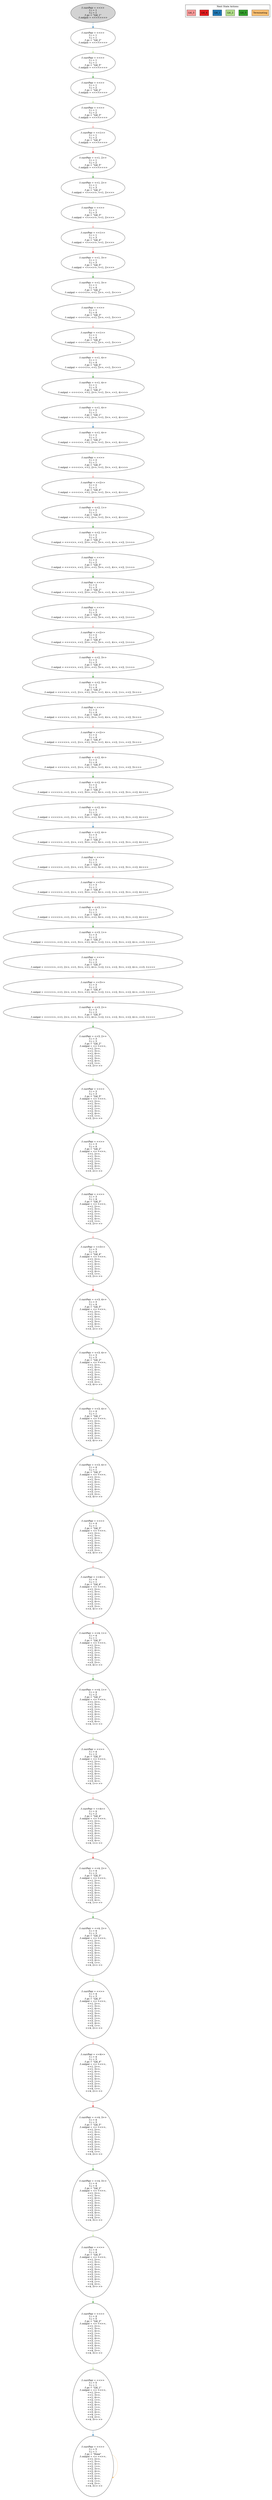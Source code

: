 strict digraph DiskGraph {
edge [colorscheme="paired12"]
nodesep=0.35;
subgraph cluster_graph {
color="white";
-5807253095998689451 [label="/\\ currPair = <<>>\n/\\ i = 1\n/\\ j = 1\n/\\ pc = \"Lbl_1\"\n/\\ output = <<<<>>>>",style = filled]
-5807253095998689451 -> 6355605733863256280 [label="",color="2",fontcolor="2"];
6355605733863256280 [label="/\\ currPair = <<>>\n/\\ i = 1\n/\\ j = 1\n/\\ pc = \"Lbl_2\"\n/\\ output = <<<<>>>>"];
6355605733863256280 -> 8820581430616921159 [label="",color="3",fontcolor="3"];
8820581430616921159 [label="/\\ currPair = <<>>\n/\\ i = 1\n/\\ j = 1\n/\\ pc = \"Lbl_5\"\n/\\ output = <<<<>>>>"];
8820581430616921159 -> -7264307414667516749 [label="",color="4",fontcolor="4"];
-7264307414667516749 [label="/\\ currPair = <<>>\n/\\ i = 1\n/\\ j = 2\n/\\ pc = \"Lbl_2\"\n/\\ output = <<<<>>>>"];
-7264307414667516749 -> 501195105372096183 [label="",color="3",fontcolor="3"];
501195105372096183 [label="/\\ currPair = <<>>\n/\\ i = 1\n/\\ j = 2\n/\\ pc = \"Lbl_3\"\n/\\ output = <<<<>>>>"];
501195105372096183 -> -285256304052712048 [label="",color="5",fontcolor="5"];
-285256304052712048 [label="/\\ currPair = <<1>>\n/\\ i = 1\n/\\ j = 2\n/\\ pc = \"Lbl_4\"\n/\\ output = <<<<>>>>"];
-285256304052712048 -> -673882834005580200 [label="",color="6",fontcolor="6"];
-673882834005580200 [label="/\\ currPair = <<1, 2>>\n/\\ i = 1\n/\\ j = 2\n/\\ pc = \"Lbl_5\"\n/\\ output = <<<<>>>>"];
-673882834005580200 -> -3318211220625171546 [label="",color="4",fontcolor="4"];
-3318211220625171546 [label="/\\ currPair = <<1, 2>>\n/\\ i = 1\n/\\ j = 3\n/\\ pc = \"Lbl_2\"\n/\\ output = <<<<>>, <<1, 2>>>>"];
-3318211220625171546 -> -2004074356391606224 [label="",color="3",fontcolor="3"];
-2004074356391606224 [label="/\\ currPair = <<>>\n/\\ i = 1\n/\\ j = 3\n/\\ pc = \"Lbl_3\"\n/\\ output = <<<<>>, <<1, 2>>>>"];
-2004074356391606224 -> 6904421584789655180 [label="",color="5",fontcolor="5"];
6904421584789655180 [label="/\\ currPair = <<1>>\n/\\ i = 1\n/\\ j = 3\n/\\ pc = \"Lbl_4\"\n/\\ output = <<<<>>, <<1, 2>>>>"];
6904421584789655180 -> 8215006822201260306 [label="",color="6",fontcolor="6"];
8215006822201260306 [label="/\\ currPair = <<1, 3>>\n/\\ i = 1\n/\\ j = 3\n/\\ pc = \"Lbl_5\"\n/\\ output = <<<<>>, <<1, 2>>>>"];
8215006822201260306 -> -2799645971070913405 [label="",color="4",fontcolor="4"];
-2799645971070913405 [label="/\\ currPair = <<1, 3>>\n/\\ i = 1\n/\\ j = 4\n/\\ pc = \"Lbl_2\"\n/\\ output = <<<<>>, <<1, 2>>, <<1, 3>>>>"];
-2799645971070913405 -> -1341651779765587317 [label="",color="3",fontcolor="3"];
-1341651779765587317 [label="/\\ currPair = <<>>\n/\\ i = 1\n/\\ j = 4\n/\\ pc = \"Lbl_3\"\n/\\ output = <<<<>>, <<1, 2>>, <<1, 3>>>>"];
-1341651779765587317 -> 8790253038500440983 [label="",color="5",fontcolor="5"];
8790253038500440983 [label="/\\ currPair = <<1>>\n/\\ i = 1\n/\\ j = 4\n/\\ pc = \"Lbl_4\"\n/\\ output = <<<<>>, <<1, 2>>, <<1, 3>>>>"];
8790253038500440983 -> -3263143452238530550 [label="",color="6",fontcolor="6"];
-3263143452238530550 [label="/\\ currPair = <<1, 4>>\n/\\ i = 1\n/\\ j = 4\n/\\ pc = \"Lbl_5\"\n/\\ output = <<<<>>, <<1, 2>>, <<1, 3>>>>"];
-3263143452238530550 -> 2397069693957945150 [label="",color="4",fontcolor="4"];
2397069693957945150 [label="/\\ currPair = <<1, 4>>\n/\\ i = 1\n/\\ j = 5\n/\\ pc = \"Lbl_2\"\n/\\ output = <<<<>>, <<1, 2>>, <<1, 3>>, <<1, 4>>>>"];
2397069693957945150 -> -2719548808370765137 [label="",color="3",fontcolor="3"];
-2719548808370765137 [label="/\\ currPair = <<1, 4>>\n/\\ i = 2\n/\\ j = 1\n/\\ pc = \"Lbl_1\"\n/\\ output = <<<<>>, <<1, 2>>, <<1, 3>>, <<1, 4>>>>"];
-2719548808370765137 -> 205484278243616784 [label="",color="2",fontcolor="2"];
205484278243616784 [label="/\\ currPair = <<1, 4>>\n/\\ i = 2\n/\\ j = 1\n/\\ pc = \"Lbl_2\"\n/\\ output = <<<<>>, <<1, 2>>, <<1, 3>>, <<1, 4>>>>"];
205484278243616784 -> -4872325202655553244 [label="",color="3",fontcolor="3"];
-4872325202655553244 [label="/\\ currPair = <<>>\n/\\ i = 2\n/\\ j = 1\n/\\ pc = \"Lbl_3\"\n/\\ output = <<<<>>, <<1, 2>>, <<1, 3>>, <<1, 4>>>>"];
-4872325202655553244 -> 5669732651812609166 [label="",color="5",fontcolor="5"];
5669732651812609166 [label="/\\ currPair = <<2>>\n/\\ i = 2\n/\\ j = 1\n/\\ pc = \"Lbl_4\"\n/\\ output = <<<<>>, <<1, 2>>, <<1, 3>>, <<1, 4>>>>"];
5669732651812609166 -> -8155893088916228628 [label="",color="6",fontcolor="6"];
-8155893088916228628 [label="/\\ currPair = <<2, 1>>\n/\\ i = 2\n/\\ j = 1\n/\\ pc = \"Lbl_5\"\n/\\ output = <<<<>>, <<1, 2>>, <<1, 3>>, <<1, 4>>>>"];
-8155893088916228628 -> -2080128748642459660 [label="",color="4",fontcolor="4"];
-2080128748642459660 [label="/\\ currPair = <<2, 1>>\n/\\ i = 2\n/\\ j = 2\n/\\ pc = \"Lbl_2\"\n/\\ output = <<<<>>, <<1, 2>>, <<1, 3>>, <<1, 4>>, <<2, 1>>>>"];
-2080128748642459660 -> -8392141086941477070 [label="",color="3",fontcolor="3"];
-8392141086941477070 [label="/\\ currPair = <<>>\n/\\ i = 2\n/\\ j = 2\n/\\ pc = \"Lbl_5\"\n/\\ output = <<<<>>, <<1, 2>>, <<1, 3>>, <<1, 4>>, <<2, 1>>>>"];
-8392141086941477070 -> -5831213184955982042 [label="",color="4",fontcolor="4"];
-5831213184955982042 [label="/\\ currPair = <<>>\n/\\ i = 2\n/\\ j = 3\n/\\ pc = \"Lbl_2\"\n/\\ output = <<<<>>, <<1, 2>>, <<1, 3>>, <<1, 4>>, <<2, 1>>>>"];
-5831213184955982042 -> 1273257977147670958 [label="",color="3",fontcolor="3"];
1273257977147670958 [label="/\\ currPair = <<>>\n/\\ i = 2\n/\\ j = 3\n/\\ pc = \"Lbl_3\"\n/\\ output = <<<<>>, <<1, 2>>, <<1, 3>>, <<1, 4>>, <<2, 1>>>>"];
1273257977147670958 -> -1187508164032772252 [label="",color="5",fontcolor="5"];
-1187508164032772252 [label="/\\ currPair = <<2>>\n/\\ i = 2\n/\\ j = 3\n/\\ pc = \"Lbl_4\"\n/\\ output = <<<<>>, <<1, 2>>, <<1, 3>>, <<1, 4>>, <<2, 1>>>>"];
-1187508164032772252 -> 8650867229641064969 [label="",color="6",fontcolor="6"];
8650867229641064969 [label="/\\ currPair = <<2, 3>>\n/\\ i = 2\n/\\ j = 3\n/\\ pc = \"Lbl_5\"\n/\\ output = <<<<>>, <<1, 2>>, <<1, 3>>, <<1, 4>>, <<2, 1>>>>"];
8650867229641064969 -> -6066993253248451938 [label="",color="4",fontcolor="4"];
-6066993253248451938 [label="/\\ currPair = <<2, 3>>\n/\\ i = 2\n/\\ j = 4\n/\\ pc = \"Lbl_2\"\n/\\ output = <<<<>>, <<1, 2>>, <<1, 3>>, <<1, 4>>, <<2, 1>>, <<2, 3>>>>"];
-6066993253248451938 -> -6142222432422959276 [label="",color="3",fontcolor="3"];
-6142222432422959276 [label="/\\ currPair = <<>>\n/\\ i = 2\n/\\ j = 4\n/\\ pc = \"Lbl_3\"\n/\\ output = <<<<>>, <<1, 2>>, <<1, 3>>, <<1, 4>>, <<2, 1>>, <<2, 3>>>>"];
-6142222432422959276 -> 2605958408909653528 [label="",color="5",fontcolor="5"];
2605958408909653528 [label="/\\ currPair = <<2>>\n/\\ i = 2\n/\\ j = 4\n/\\ pc = \"Lbl_4\"\n/\\ output = <<<<>>, <<1, 2>>, <<1, 3>>, <<1, 4>>, <<2, 1>>, <<2, 3>>>>"];
2605958408909653528 -> 7534102030762827147 [label="",color="6",fontcolor="6"];
7534102030762827147 [label="/\\ currPair = <<2, 4>>\n/\\ i = 2\n/\\ j = 4\n/\\ pc = \"Lbl_5\"\n/\\ output = <<<<>>, <<1, 2>>, <<1, 3>>, <<1, 4>>, <<2, 1>>, <<2, 3>>>>"];
7534102030762827147 -> -7404792193646723744 [label="",color="4",fontcolor="4"];
-7404792193646723744 [label="/\\ currPair = <<2, 4>>\n/\\ i = 2\n/\\ j = 5\n/\\ pc = \"Lbl_2\"\n/\\ output = <<<<>>, <<1, 2>>, <<1, 3>>, <<1, 4>>, <<2, 1>>, <<2, 3>>, <<2, 4>>>>"];
-7404792193646723744 -> -144945057035946492 [label="",color="3",fontcolor="3"];
-144945057035946492 [label="/\\ currPair = <<2, 4>>\n/\\ i = 3\n/\\ j = 1\n/\\ pc = \"Lbl_1\"\n/\\ output = <<<<>>, <<1, 2>>, <<1, 3>>, <<1, 4>>, <<2, 1>>, <<2, 3>>, <<2, 4>>>>"];
-144945057035946492 -> -4075880242573860214 [label="",color="2",fontcolor="2"];
-4075880242573860214 [label="/\\ currPair = <<2, 4>>\n/\\ i = 3\n/\\ j = 1\n/\\ pc = \"Lbl_2\"\n/\\ output = <<<<>>, <<1, 2>>, <<1, 3>>, <<1, 4>>, <<2, 1>>, <<2, 3>>, <<2, 4>>>>"];
-4075880242573860214 -> 4458199719616398114 [label="",color="3",fontcolor="3"];
4458199719616398114 [label="/\\ currPair = <<>>\n/\\ i = 3\n/\\ j = 1\n/\\ pc = \"Lbl_3\"\n/\\ output = <<<<>>, <<1, 2>>, <<1, 3>>, <<1, 4>>, <<2, 1>>, <<2, 3>>, <<2, 4>>>>"];
4458199719616398114 -> 1569660404039199096 [label="",color="5",fontcolor="5"];
1569660404039199096 [label="/\\ currPair = <<3>>\n/\\ i = 3\n/\\ j = 1\n/\\ pc = \"Lbl_4\"\n/\\ output = <<<<>>, <<1, 2>>, <<1, 3>>, <<1, 4>>, <<2, 1>>, <<2, 3>>, <<2, 4>>>>"];
1569660404039199096 -> 9222687369190272055 [label="",color="6",fontcolor="6"];
9222687369190272055 [label="/\\ currPair = <<3, 1>>\n/\\ i = 3\n/\\ j = 1\n/\\ pc = \"Lbl_5\"\n/\\ output = <<<<>>, <<1, 2>>, <<1, 3>>, <<1, 4>>, <<2, 1>>, <<2, 3>>, <<2, 4>>>>"];
9222687369190272055 -> -2869066877600995339 [label="",color="4",fontcolor="4"];
-2869066877600995339 [label="/\\ currPair = <<3, 1>>\n/\\ i = 3\n/\\ j = 2\n/\\ pc = \"Lbl_2\"\n/\\ output = <<<<>>, <<1, 2>>, <<1, 3>>, <<1, 4>>, <<2, 1>>, <<2, 3>>, <<2, 4>>, <<3, 1>>>>"];
-2869066877600995339 -> -7128153888946448863 [label="",color="3",fontcolor="3"];
-7128153888946448863 [label="/\\ currPair = <<>>\n/\\ i = 3\n/\\ j = 2\n/\\ pc = \"Lbl_3\"\n/\\ output = <<<<>>, <<1, 2>>, <<1, 3>>, <<1, 4>>, <<2, 1>>, <<2, 3>>, <<2, 4>>, <<3, 1>>>>"];
-7128153888946448863 -> -4101822496458338563 [label="",color="5",fontcolor="5"];
-4101822496458338563 [label="/\\ currPair = <<3>>\n/\\ i = 3\n/\\ j = 2\n/\\ pc = \"Lbl_4\"\n/\\ output = <<<<>>, <<1, 2>>, <<1, 3>>, <<1, 4>>, <<2, 1>>, <<2, 3>>, <<2, 4>>, <<3, 1>>>>"];
-4101822496458338563 -> -2184526061567948717 [label="",color="6",fontcolor="6"];
-2184526061567948717 [label="/\\ currPair = <<3, 2>>\n/\\ i = 3\n/\\ j = 2\n/\\ pc = \"Lbl_5\"\n/\\ output = <<<<>>, <<1, 2>>, <<1, 3>>, <<1, 4>>, <<2, 1>>, <<2, 3>>, <<2, 4>>, <<3, 1>>>>"];
-2184526061567948717 -> 5734875748416050557 [label="",color="4",fontcolor="4"];
5734875748416050557 [label="/\\ currPair = <<3, 2>>\n/\\ i = 3\n/\\ j = 3\n/\\ pc = \"Lbl_2\"\n/\\ output = << <<>>,\n   <<1, 2>>,\n   <<1, 3>>,\n   <<1, 4>>,\n   <<2, 1>>,\n   <<2, 3>>,\n   <<2, 4>>,\n   <<3, 1>>,\n   <<3, 2>> >>"];
5734875748416050557 -> -3683196604476643073 [label="",color="3",fontcolor="3"];
-3683196604476643073 [label="/\\ currPair = <<>>\n/\\ i = 3\n/\\ j = 3\n/\\ pc = \"Lbl_5\"\n/\\ output = << <<>>,\n   <<1, 2>>,\n   <<1, 3>>,\n   <<1, 4>>,\n   <<2, 1>>,\n   <<2, 3>>,\n   <<2, 4>>,\n   <<3, 1>>,\n   <<3, 2>> >>"];
-3683196604476643073 -> -2832980651547066115 [label="",color="4",fontcolor="4"];
-2832980651547066115 [label="/\\ currPair = <<>>\n/\\ i = 3\n/\\ j = 4\n/\\ pc = \"Lbl_2\"\n/\\ output = << <<>>,\n   <<1, 2>>,\n   <<1, 3>>,\n   <<1, 4>>,\n   <<2, 1>>,\n   <<2, 3>>,\n   <<2, 4>>,\n   <<3, 1>>,\n   <<3, 2>> >>"];
-2832980651547066115 -> 5709101240195990415 [label="",color="3",fontcolor="3"];
5709101240195990415 [label="/\\ currPair = <<>>\n/\\ i = 3\n/\\ j = 4\n/\\ pc = \"Lbl_3\"\n/\\ output = << <<>>,\n   <<1, 2>>,\n   <<1, 3>>,\n   <<1, 4>>,\n   <<2, 1>>,\n   <<2, 3>>,\n   <<2, 4>>,\n   <<3, 1>>,\n   <<3, 2>> >>"];
5709101240195990415 -> -994793882437516938 [label="",color="5",fontcolor="5"];
-994793882437516938 [label="/\\ currPair = <<3>>\n/\\ i = 3\n/\\ j = 4\n/\\ pc = \"Lbl_4\"\n/\\ output = << <<>>,\n   <<1, 2>>,\n   <<1, 3>>,\n   <<1, 4>>,\n   <<2, 1>>,\n   <<2, 3>>,\n   <<2, 4>>,\n   <<3, 1>>,\n   <<3, 2>> >>"];
-994793882437516938 -> -1954010812015092752 [label="",color="6",fontcolor="6"];
-1954010812015092752 [label="/\\ currPair = <<3, 4>>\n/\\ i = 3\n/\\ j = 4\n/\\ pc = \"Lbl_5\"\n/\\ output = << <<>>,\n   <<1, 2>>,\n   <<1, 3>>,\n   <<1, 4>>,\n   <<2, 1>>,\n   <<2, 3>>,\n   <<2, 4>>,\n   <<3, 1>>,\n   <<3, 2>> >>"];
-1954010812015092752 -> 8807725411599158284 [label="",color="4",fontcolor="4"];
8807725411599158284 [label="/\\ currPair = <<3, 4>>\n/\\ i = 3\n/\\ j = 5\n/\\ pc = \"Lbl_2\"\n/\\ output = << <<>>,\n   <<1, 2>>,\n   <<1, 3>>,\n   <<1, 4>>,\n   <<2, 1>>,\n   <<2, 3>>,\n   <<2, 4>>,\n   <<3, 1>>,\n   <<3, 2>>,\n   <<3, 4>> >>"];
8807725411599158284 -> 7203271099152571995 [label="",color="3",fontcolor="3"];
7203271099152571995 [label="/\\ currPair = <<3, 4>>\n/\\ i = 4\n/\\ j = 1\n/\\ pc = \"Lbl_1\"\n/\\ output = << <<>>,\n   <<1, 2>>,\n   <<1, 3>>,\n   <<1, 4>>,\n   <<2, 1>>,\n   <<2, 3>>,\n   <<2, 4>>,\n   <<3, 1>>,\n   <<3, 2>>,\n   <<3, 4>> >>"];
7203271099152571995 -> 2938898680364711631 [label="",color="2",fontcolor="2"];
2938898680364711631 [label="/\\ currPair = <<3, 4>>\n/\\ i = 4\n/\\ j = 1\n/\\ pc = \"Lbl_2\"\n/\\ output = << <<>>,\n   <<1, 2>>,\n   <<1, 3>>,\n   <<1, 4>>,\n   <<2, 1>>,\n   <<2, 3>>,\n   <<2, 4>>,\n   <<3, 1>>,\n   <<3, 2>>,\n   <<3, 4>> >>"];
2938898680364711631 -> 3124103564847440136 [label="",color="3",fontcolor="3"];
3124103564847440136 [label="/\\ currPair = <<>>\n/\\ i = 4\n/\\ j = 1\n/\\ pc = \"Lbl_3\"\n/\\ output = << <<>>,\n   <<1, 2>>,\n   <<1, 3>>,\n   <<1, 4>>,\n   <<2, 1>>,\n   <<2, 3>>,\n   <<2, 4>>,\n   <<3, 1>>,\n   <<3, 2>>,\n   <<3, 4>> >>"];
3124103564847440136 -> -718626177831290278 [label="",color="5",fontcolor="5"];
-718626177831290278 [label="/\\ currPair = <<4>>\n/\\ i = 4\n/\\ j = 1\n/\\ pc = \"Lbl_4\"\n/\\ output = << <<>>,\n   <<1, 2>>,\n   <<1, 3>>,\n   <<1, 4>>,\n   <<2, 1>>,\n   <<2, 3>>,\n   <<2, 4>>,\n   <<3, 1>>,\n   <<3, 2>>,\n   <<3, 4>> >>"];
-718626177831290278 -> 3778647393562966966 [label="",color="6",fontcolor="6"];
3778647393562966966 [label="/\\ currPair = <<4, 1>>\n/\\ i = 4\n/\\ j = 1\n/\\ pc = \"Lbl_5\"\n/\\ output = << <<>>,\n   <<1, 2>>,\n   <<1, 3>>,\n   <<1, 4>>,\n   <<2, 1>>,\n   <<2, 3>>,\n   <<2, 4>>,\n   <<3, 1>>,\n   <<3, 2>>,\n   <<3, 4>> >>"];
3778647393562966966 -> -9139135786963054257 [label="",color="4",fontcolor="4"];
-9139135786963054257 [label="/\\ currPair = <<4, 1>>\n/\\ i = 4\n/\\ j = 2\n/\\ pc = \"Lbl_2\"\n/\\ output = << <<>>,\n   <<1, 2>>,\n   <<1, 3>>,\n   <<1, 4>>,\n   <<2, 1>>,\n   <<2, 3>>,\n   <<2, 4>>,\n   <<3, 1>>,\n   <<3, 2>>,\n   <<3, 4>>,\n   <<4, 1>> >>"];
-9139135786963054257 -> 2306386012421407755 [label="",color="3",fontcolor="3"];
2306386012421407755 [label="/\\ currPair = <<>>\n/\\ i = 4\n/\\ j = 2\n/\\ pc = \"Lbl_3\"\n/\\ output = << <<>>,\n   <<1, 2>>,\n   <<1, 3>>,\n   <<1, 4>>,\n   <<2, 1>>,\n   <<2, 3>>,\n   <<2, 4>>,\n   <<3, 1>>,\n   <<3, 2>>,\n   <<3, 4>>,\n   <<4, 1>> >>"];
2306386012421407755 -> -5401801206093047948 [label="",color="5",fontcolor="5"];
-5401801206093047948 [label="/\\ currPair = <<4>>\n/\\ i = 4\n/\\ j = 2\n/\\ pc = \"Lbl_4\"\n/\\ output = << <<>>,\n   <<1, 2>>,\n   <<1, 3>>,\n   <<1, 4>>,\n   <<2, 1>>,\n   <<2, 3>>,\n   <<2, 4>>,\n   <<3, 1>>,\n   <<3, 2>>,\n   <<3, 4>>,\n   <<4, 1>> >>"];
-5401801206093047948 -> -2993569119626907575 [label="",color="6",fontcolor="6"];
-2993569119626907575 [label="/\\ currPair = <<4, 2>>\n/\\ i = 4\n/\\ j = 2\n/\\ pc = \"Lbl_5\"\n/\\ output = << <<>>,\n   <<1, 2>>,\n   <<1, 3>>,\n   <<1, 4>>,\n   <<2, 1>>,\n   <<2, 3>>,\n   <<2, 4>>,\n   <<3, 1>>,\n   <<3, 2>>,\n   <<3, 4>>,\n   <<4, 1>> >>"];
-2993569119626907575 -> 2706687837622669233 [label="",color="4",fontcolor="4"];
2706687837622669233 [label="/\\ currPair = <<4, 2>>\n/\\ i = 4\n/\\ j = 3\n/\\ pc = \"Lbl_2\"\n/\\ output = << <<>>,\n   <<1, 2>>,\n   <<1, 3>>,\n   <<1, 4>>,\n   <<2, 1>>,\n   <<2, 3>>,\n   <<2, 4>>,\n   <<3, 1>>,\n   <<3, 2>>,\n   <<3, 4>>,\n   <<4, 1>>,\n   <<4, 2>> >>"];
2706687837622669233 -> 6538418181506165455 [label="",color="3",fontcolor="3"];
6538418181506165455 [label="/\\ currPair = <<>>\n/\\ i = 4\n/\\ j = 3\n/\\ pc = \"Lbl_3\"\n/\\ output = << <<>>,\n   <<1, 2>>,\n   <<1, 3>>,\n   <<1, 4>>,\n   <<2, 1>>,\n   <<2, 3>>,\n   <<2, 4>>,\n   <<3, 1>>,\n   <<3, 2>>,\n   <<3, 4>>,\n   <<4, 1>>,\n   <<4, 2>> >>"];
6538418181506165455 -> -6994770379879420029 [label="",color="5",fontcolor="5"];
-6994770379879420029 [label="/\\ currPair = <<4>>\n/\\ i = 4\n/\\ j = 3\n/\\ pc = \"Lbl_4\"\n/\\ output = << <<>>,\n   <<1, 2>>,\n   <<1, 3>>,\n   <<1, 4>>,\n   <<2, 1>>,\n   <<2, 3>>,\n   <<2, 4>>,\n   <<3, 1>>,\n   <<3, 2>>,\n   <<3, 4>>,\n   <<4, 1>>,\n   <<4, 2>> >>"];
-6994770379879420029 -> 1868240499860631289 [label="",color="6",fontcolor="6"];
1868240499860631289 [label="/\\ currPair = <<4, 3>>\n/\\ i = 4\n/\\ j = 3\n/\\ pc = \"Lbl_5\"\n/\\ output = << <<>>,\n   <<1, 2>>,\n   <<1, 3>>,\n   <<1, 4>>,\n   <<2, 1>>,\n   <<2, 3>>,\n   <<2, 4>>,\n   <<3, 1>>,\n   <<3, 2>>,\n   <<3, 4>>,\n   <<4, 1>>,\n   <<4, 2>> >>"];
1868240499860631289 -> 3498461153804866539 [label="",color="4",fontcolor="4"];
3498461153804866539 [label="/\\ currPair = <<4, 3>>\n/\\ i = 4\n/\\ j = 4\n/\\ pc = \"Lbl_2\"\n/\\ output = << <<>>,\n   <<1, 2>>,\n   <<1, 3>>,\n   <<1, 4>>,\n   <<2, 1>>,\n   <<2, 3>>,\n   <<2, 4>>,\n   <<3, 1>>,\n   <<3, 2>>,\n   <<3, 4>>,\n   <<4, 1>>,\n   <<4, 2>>,\n   <<4, 3>> >>"];
3498461153804866539 -> -7111397391035167799 [label="",color="3",fontcolor="3"];
-7111397391035167799 [label="/\\ currPair = <<>>\n/\\ i = 4\n/\\ j = 4\n/\\ pc = \"Lbl_5\"\n/\\ output = << <<>>,\n   <<1, 2>>,\n   <<1, 3>>,\n   <<1, 4>>,\n   <<2, 1>>,\n   <<2, 3>>,\n   <<2, 4>>,\n   <<3, 1>>,\n   <<3, 2>>,\n   <<3, 4>>,\n   <<4, 1>>,\n   <<4, 2>>,\n   <<4, 3>> >>"];
-7111397391035167799 -> 7715159366818531091 [label="",color="4",fontcolor="4"];
7715159366818531091 [label="/\\ currPair = <<>>\n/\\ i = 4\n/\\ j = 5\n/\\ pc = \"Lbl_2\"\n/\\ output = << <<>>,\n   <<1, 2>>,\n   <<1, 3>>,\n   <<1, 4>>,\n   <<2, 1>>,\n   <<2, 3>>,\n   <<2, 4>>,\n   <<3, 1>>,\n   <<3, 2>>,\n   <<3, 4>>,\n   <<4, 1>>,\n   <<4, 2>>,\n   <<4, 3>> >>"];
7715159366818531091 -> 3965407905229592890 [label="",color="3",fontcolor="3"];
3965407905229592890 [label="/\\ currPair = <<>>\n/\\ i = 5\n/\\ j = 1\n/\\ pc = \"Lbl_1\"\n/\\ output = << <<>>,\n   <<1, 2>>,\n   <<1, 3>>,\n   <<1, 4>>,\n   <<2, 1>>,\n   <<2, 3>>,\n   <<2, 4>>,\n   <<3, 1>>,\n   <<3, 2>>,\n   <<3, 4>>,\n   <<4, 1>>,\n   <<4, 2>>,\n   <<4, 3>> >>"];
3965407905229592890 -> -8619501419733549835 [label="",color="2",fontcolor="2"];
-8619501419733549835 [label="/\\ currPair = <<>>\n/\\ i = 5\n/\\ j = 1\n/\\ pc = \"Done\"\n/\\ output = << <<>>,\n   <<1, 2>>,\n   <<1, 3>>,\n   <<1, 4>>,\n   <<2, 1>>,\n   <<2, 3>>,\n   <<2, 4>>,\n   <<3, 1>>,\n   <<3, 2>>,\n   <<3, 4>>,\n   <<4, 1>>,\n   <<4, 2>>,\n   <<4, 3>> >>"];
-8619501419733549835 -> -8619501419733549835 [label="",color="7",fontcolor="7"];
{rank = same; -5807253095998689451;}
{rank = same; 6355605733863256280;}
{rank = same; 8820581430616921159;}
{rank = same; -7264307414667516749;}
{rank = same; 501195105372096183;}
{rank = same; -285256304052712048;}
{rank = same; -673882834005580200;}
{rank = same; -3318211220625171546;}
{rank = same; -2004074356391606224;}
{rank = same; 6904421584789655180;}
{rank = same; 8215006822201260306;}
{rank = same; -2799645971070913405;}
{rank = same; -1341651779765587317;}
{rank = same; 8790253038500440983;}
{rank = same; -3263143452238530550;}
{rank = same; 2397069693957945150;}
{rank = same; -2719548808370765137;}
{rank = same; 205484278243616784;}
{rank = same; -4872325202655553244;}
{rank = same; 5669732651812609166;}
{rank = same; -8155893088916228628;}
{rank = same; -2080128748642459660;}
{rank = same; -8392141086941477070;}
{rank = same; -5831213184955982042;}
{rank = same; 1273257977147670958;}
{rank = same; -1187508164032772252;}
{rank = same; 8650867229641064969;}
{rank = same; -6066993253248451938;}
{rank = same; -6142222432422959276;}
{rank = same; 2605958408909653528;}
{rank = same; 7534102030762827147;}
{rank = same; -7404792193646723744;}
{rank = same; -144945057035946492;}
{rank = same; -4075880242573860214;}
{rank = same; 4458199719616398114;}
{rank = same; 1569660404039199096;}
{rank = same; 9222687369190272055;}
{rank = same; -2869066877600995339;}
{rank = same; -7128153888946448863;}
{rank = same; -4101822496458338563;}
{rank = same; -2184526061567948717;}
{rank = same; 5734875748416050557;}
{rank = same; -3683196604476643073;}
{rank = same; -2832980651547066115;}
{rank = same; 5709101240195990415;}
{rank = same; -994793882437516938;}
{rank = same; -1954010812015092752;}
{rank = same; 8807725411599158284;}
{rank = same; 7203271099152571995;}
{rank = same; 2938898680364711631;}
{rank = same; 3124103564847440136;}
{rank = same; -718626177831290278;}
{rank = same; 3778647393562966966;}
{rank = same; -9139135786963054257;}
{rank = same; 2306386012421407755;}
{rank = same; -5401801206093047948;}
{rank = same; -2993569119626907575;}
{rank = same; 2706687837622669233;}
{rank = same; 6538418181506165455;}
{rank = same; -6994770379879420029;}
{rank = same; 1868240499860631289;}
{rank = same; 3498461153804866539;}
{rank = same; -7111397391035167799;}
{rank = same; 7715159366818531091;}
{rank = same; 3965407905229592890;}
{rank = same; -8619501419733549835;}
}
subgraph cluster_legend {graph[style=bold];label = "Next State Actions" style="solid"
node [ labeljust="l",colorscheme="paired12",style=filled,shape=record ]
Terminating [label="Terminating",fillcolor=7]
Lbl_5 [label="Lbl_5",fillcolor=4]
Lbl_2 [label="Lbl_2",fillcolor=3]
Lbl_1 [label="Lbl_1",fillcolor=2]
Lbl_4 [label="Lbl_4",fillcolor=6]
Lbl_3 [label="Lbl_3",fillcolor=5]
}}